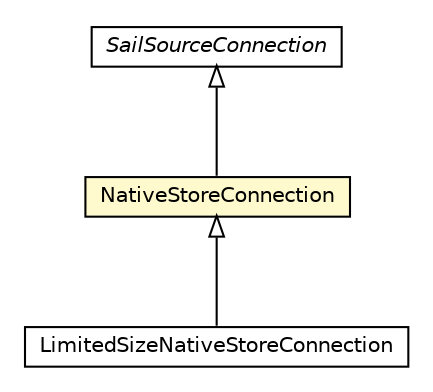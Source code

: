 #!/usr/local/bin/dot
#
# Class diagram 
# Generated by UMLGraph version R5_6-24-gf6e263 (http://www.umlgraph.org/)
#

digraph G {
	edge [fontname="Helvetica",fontsize=10,labelfontname="Helvetica",labelfontsize=10];
	node [fontname="Helvetica",fontsize=10,shape=plaintext];
	nodesep=0.25;
	ranksep=0.5;
	// org.universAAL.context.rdf4j.sail.LimitedSizeNativeStoreConnection
	c4424 [label=<<table title="org.universAAL.context.rdf4j.sail.LimitedSizeNativeStoreConnection" border="0" cellborder="1" cellspacing="0" cellpadding="2" port="p" href="./LimitedSizeNativeStoreConnection.html">
		<tr><td><table border="0" cellspacing="0" cellpadding="1">
<tr><td align="center" balign="center"> LimitedSizeNativeStoreConnection </td></tr>
		</table></td></tr>
		</table>>, URL="./LimitedSizeNativeStoreConnection.html", fontname="Helvetica", fontcolor="black", fontsize=10.0];
	// org.universAAL.context.rdf4j.sail.NativeStoreConnection
	c4428 [label=<<table title="org.universAAL.context.rdf4j.sail.NativeStoreConnection" border="0" cellborder="1" cellspacing="0" cellpadding="2" port="p" bgcolor="lemonChiffon" href="./NativeStoreConnection.html">
		<tr><td><table border="0" cellspacing="0" cellpadding="1">
<tr><td align="center" balign="center"> NativeStoreConnection </td></tr>
		</table></td></tr>
		</table>>, URL="./NativeStoreConnection.html", fontname="Helvetica", fontcolor="black", fontsize=10.0];
	//org.universAAL.context.rdf4j.sail.LimitedSizeNativeStoreConnection extends org.universAAL.context.rdf4j.sail.NativeStoreConnection
	c4428:p -> c4424:p [dir=back,arrowtail=empty];
	//org.universAAL.context.rdf4j.sail.NativeStoreConnection extends org.eclipse.rdf4j.sail.base.SailSourceConnection
	c4481:p -> c4428:p [dir=back,arrowtail=empty];
	// org.eclipse.rdf4j.sail.base.SailSourceConnection
	c4481 [label=<<table title="org.eclipse.rdf4j.sail.base.SailSourceConnection" border="0" cellborder="1" cellspacing="0" cellpadding="2" port="p" href="http://java.sun.com/j2se/1.4.2/docs/api/org/eclipse/rdf4j/sail/base/SailSourceConnection.html">
		<tr><td><table border="0" cellspacing="0" cellpadding="1">
<tr><td align="center" balign="center"><font face="Helvetica-Oblique"> SailSourceConnection </font></td></tr>
		</table></td></tr>
		</table>>, URL="http://java.sun.com/j2se/1.4.2/docs/api/org/eclipse/rdf4j/sail/base/SailSourceConnection.html", fontname="Helvetica", fontcolor="black", fontsize=10.0];
}

